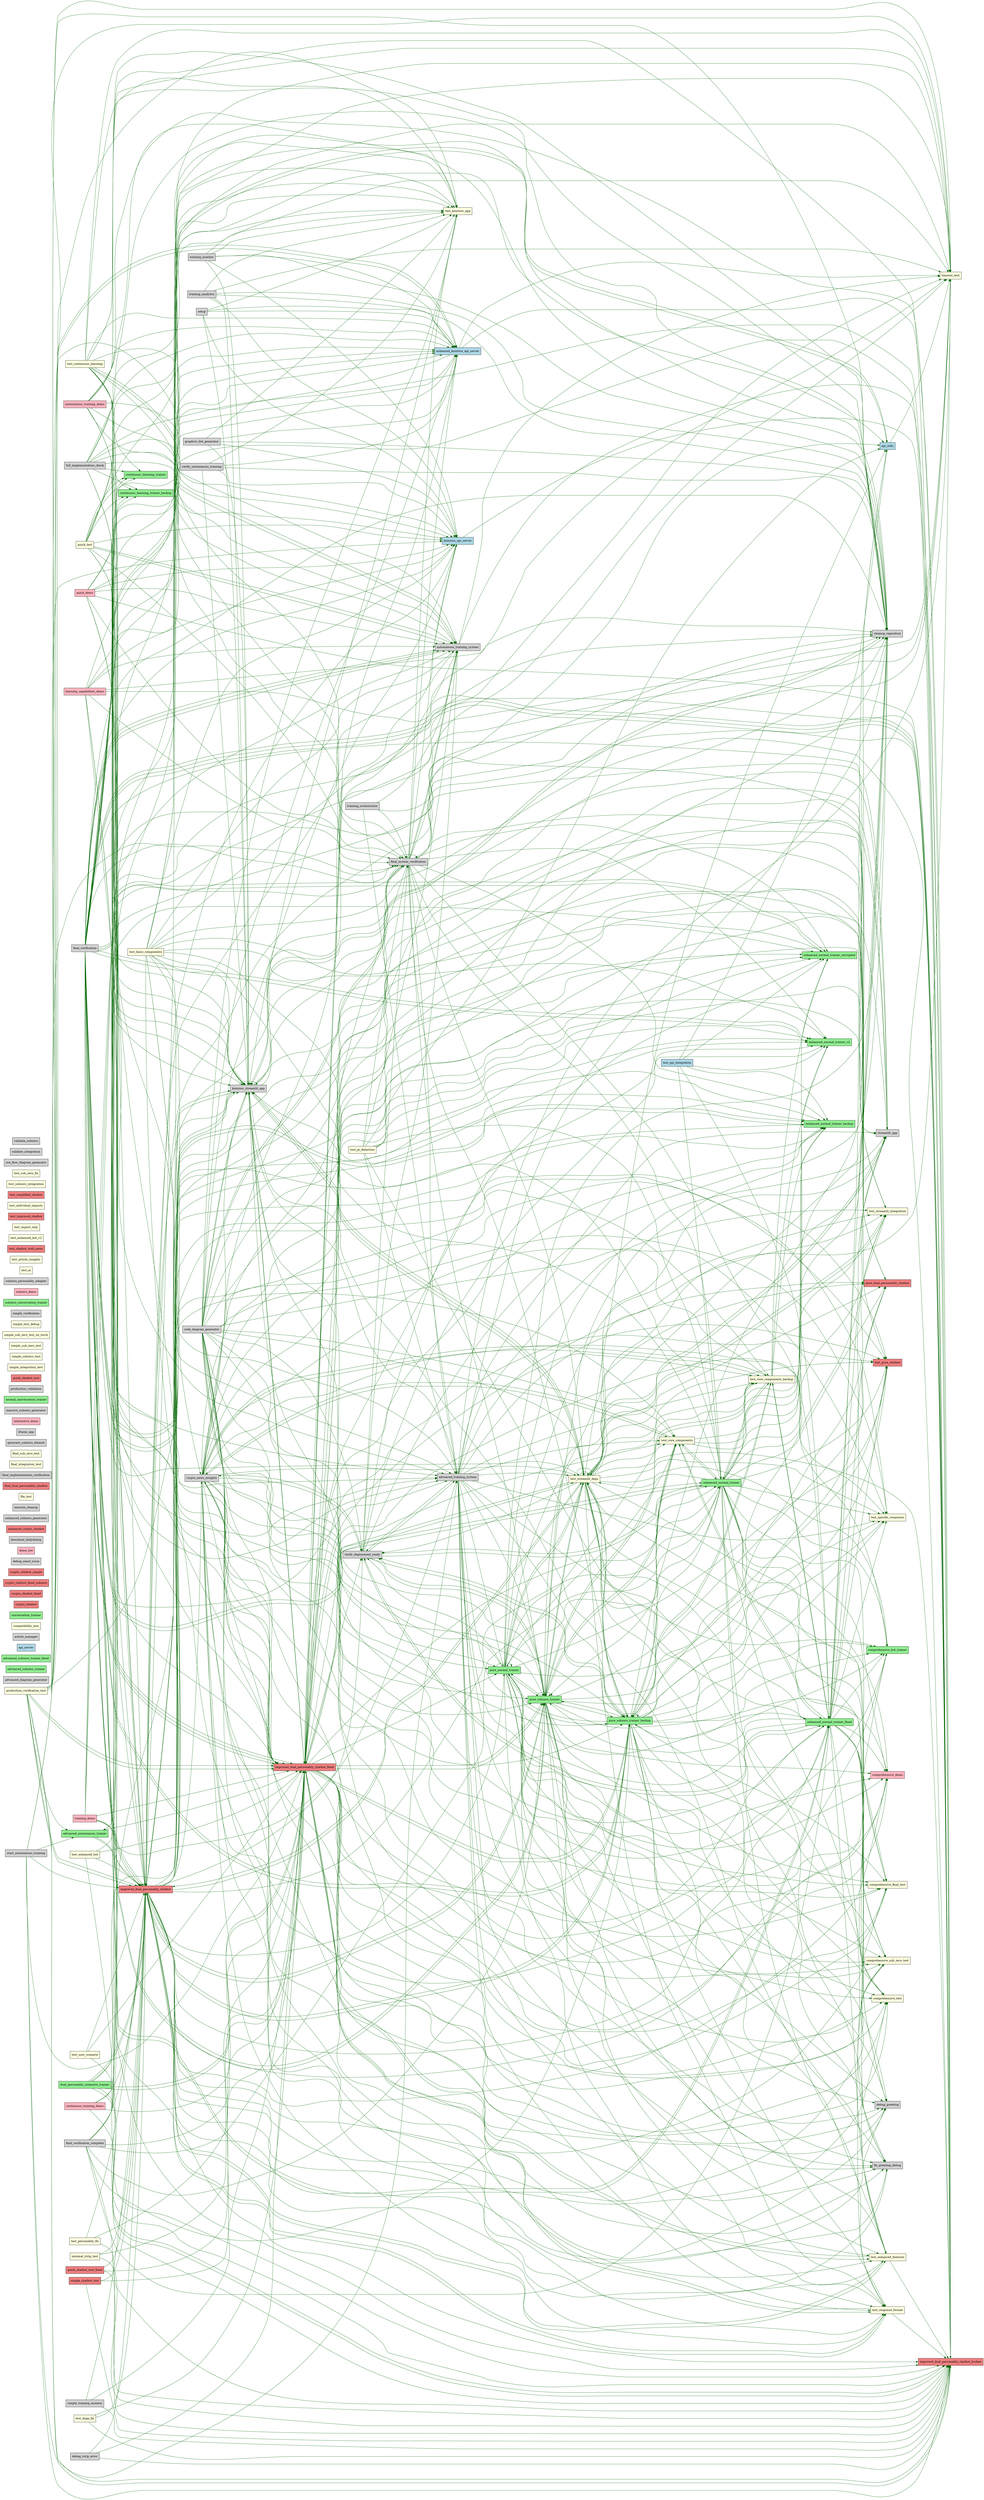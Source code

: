 digraph ModuleDependencies {
    rankdir=LR;
    node [shape=box, style=filled];
    edge [color=darkgreen];

    "advanced_autonomous_trainer" [fillcolor=lightgreen];
    "advanced_diagram_generator" [fillcolor=lightgray];
    "advanced_subzero_trainer" [fillcolor=lightgreen];
    "advanced_subzero_trainer_fixed" [fillcolor=lightgreen];
    "advanced_training_system" [fillcolor=lightgray];
    "api_server" [fillcolor=lightblue];
    "api_utils" [fillcolor=lightblue];
    "article_manager" [fillcolor=lightgray];
    "autonomous_training_demo" [fillcolor=lightpink];
    "autonomous_training_system" [fillcolor=lightgray];
    "cleanup_repository" [fillcolor=lightgray];
    "code_diagram_generator" [fillcolor=lightgray];
    "compatibility_test" [fillcolor=lightyellow];
    "comprehensive_bot_trainer" [fillcolor=lightgreen];
    "comprehensive_demo" [fillcolor=lightpink];
    "comprehensive_final_test" [fillcolor=lightyellow];
    "comprehensive_sub_zero_test" [fillcolor=lightyellow];
    "comprehensive_test" [fillcolor=lightyellow];
    "continuous_learning_trainer" [fillcolor=lightgreen];
    "continuous_learning_trainer_backup" [fillcolor=lightgreen];
    "continuous_training_demo" [fillcolor=lightpink];
    "conversation_trainer" [fillcolor=lightgreen];
    "crypto_chatbot" [fillcolor=lightcoral];
    "crypto_chatbot_fixed" [fillcolor=lightcoral];
    "crypto_chatbot_fixed_subzero" [fillcolor=lightcoral];
    "crypto_chatbot_simple" [fillcolor=lightcoral];
    "crypto_news_insights" [fillcolor=lightgray];
    "debug_exact_issue" [fillcolor=lightgray];
    "debug_greeting" [fillcolor=lightgray];
    "debug_strip_error" [fillcolor=lightgray];
    "demo_bot" [fillcolor=lightpink];
    "download_dailydialog" [fillcolor=lightgray];
    "dual_personality_intensive_trainer" [fillcolor=lightgreen];
    "enhanced_crypto_chatbot" [fillcolor=lightcoral];
    "enhanced_kointoss_api_server" [fillcolor=lightblue];
    "enhanced_normal_trainer" [fillcolor=lightgreen];
    "enhanced_normal_trainer_backup" [fillcolor=lightgreen];
    "enhanced_normal_trainer_corrupted" [fillcolor=lightgreen];
    "enhanced_normal_trainer_fixed" [fillcolor=lightgreen];
    "enhanced_normal_trainer_v2" [fillcolor=lightgreen];
    "enhanced_subzero_generator" [fillcolor=lightgray];
    "execute_cleanup" [fillcolor=lightgray];
    "file_test" [fillcolor=lightyellow];
    "final_dual_personality_chatbot" [fillcolor=lightcoral];
    "final_implementation_verification" [fillcolor=lightgray];
    "final_integration_test" [fillcolor=lightyellow];
    "final_sub_zero_test" [fillcolor=lightyellow];
    "final_system_verification" [fillcolor=lightgray];
    "final_verification" [fillcolor=lightgray];
    "final_verification_complete" [fillcolor=lightgray];
    "fix_greeting_debug" [fillcolor=lightgray];
    "full_implementation_check" [fillcolor=lightgray];
    "generate_subzero_dataset" [fillcolor=lightgray];
    "graphviz_dot_generator" [fillcolor=lightgray];
    "iframe_app" [fillcolor=lightgray];
    "improved_dual_personality_chatbot" [fillcolor=lightcoral];
    "improved_dual_personality_chatbot_broken" [fillcolor=lightcoral];
    "improved_dual_personality_chatbot_fixed" [fillcolor=lightcoral];
    "interactive_demo" [fillcolor=lightpink];
    "kointoss_api_server" [fillcolor=lightblue];
    "kointoss_streamlit_app" [fillcolor=lightgray];
    "learning_capabilities_demo" [fillcolor=lightpink];
    "massive_subzero_generator" [fillcolor=lightgray];
    "minimal_strip_test" [fillcolor=lightyellow];
    "normal_conversation_trainer" [fillcolor=lightgreen];
    "production_validation" [fillcolor=lightgray];
    "production_verification_test" [fillcolor=lightyellow];
    "pure_dual_personality_chatbot" [fillcolor=lightcoral];
    "pure_normal_trainer" [fillcolor=lightgreen];
    "pure_subzero_trainer" [fillcolor=lightgreen];
    "pure_subzero_trainer_backup" [fillcolor=lightgreen];
    "quick_chatbot_test" [fillcolor=lightcoral];
    "quick_chatbot_test_fixed" [fillcolor=lightcoral];
    "quick_demo" [fillcolor=lightpink];
    "quick_test" [fillcolor=lightyellow];
    "setup" [fillcolor=lightgray];
    "simple_chatbot_test" [fillcolor=lightcoral];
    "simple_integration_test" [fillcolor=lightyellow];
    "simple_subzero_test" [fillcolor=lightyellow];
    "simple_sub_zero_test" [fillcolor=lightyellow];
    "simple_sub_zero_test_no_torch" [fillcolor=lightyellow];
    "simple_test_debug" [fillcolor=lightyellow];
    "simple_training_monitor" [fillcolor=lightgray];
    "simple_verification" [fillcolor=lightgray];
    "start_autonomous_training" [fillcolor=lightgray];
    "streamlit_app" [fillcolor=lightgray];
    "subzero_conversation_trainer" [fillcolor=lightgreen];
    "subzero_demo" [fillcolor=lightpink];
    "subzero_personality_adapter" [fillcolor=lightgray];
    "test_ai" [fillcolor=lightyellow];
    "test_api_integration" [fillcolor=lightblue];
    "test_article_insights" [fillcolor=lightyellow];
    "test_basic_components" [fillcolor=lightyellow];
    "test_chatbot_with_news" [fillcolor=lightcoral];
    "test_continuous_learning" [fillcolor=lightyellow];
    "test_core_components" [fillcolor=lightyellow];
    "test_core_components_backup" [fillcolor=lightyellow];
    "test_doge_fix" [fillcolor=lightyellow];
    "test_enhanced_bot" [fillcolor=lightyellow];
    "test_enhanced_bot_v2" [fillcolor=lightyellow];
    "test_enhanced_features" [fillcolor=lightyellow];
    "test_import_only" [fillcolor=lightyellow];
    "test_improved_chatbot" [fillcolor=lightcoral];
    "test_individual_imports" [fillcolor=lightyellow];
    "test_kointoss_app" [fillcolor=lightyellow];
    "test_personality_fix" [fillcolor=lightyellow];
    "test_pi_detection" [fillcolor=lightyellow];
    "test_pure_chatbot" [fillcolor=lightcoral];
    "test_response_format" [fillcolor=lightyellow];
    "test_simplified_chatbot" [fillcolor=lightcoral];
    "test_specific_responses" [fillcolor=lightyellow];
    "test_streamlit_deps" [fillcolor=lightyellow];
    "test_streamlit_integration" [fillcolor=lightyellow];
    "test_subzero_integration" [fillcolor=lightyellow];
    "test_sub_zero_fix" [fillcolor=lightyellow];
    "test_user_scenario" [fillcolor=lightyellow];
    "timeout_test" [fillcolor=lightyellow];
    "training_analytics" [fillcolor=lightgray];
    "training_demo" [fillcolor=lightpink];
    "training_monitor" [fillcolor=lightgray];
    "training_orchestrator" [fillcolor=lightgray];
    "use_flow_diagram_generator" [fillcolor=lightgray];
    "validate_integration" [fillcolor=lightgray];
    "validate_subzero" [fillcolor=lightgray];
    "verify_autonomous_training" [fillcolor=lightgray];
    "verify_deployment_ready" [fillcolor=lightgray];
    "advanced_autonomous_trainer" -> "timeout_test";
    "advanced_autonomous_trainer" -> "improved_dual_personality_chatbot";
    "advanced_autonomous_trainer" -> "improved_dual_personality_chatbot_broken";
    "advanced_autonomous_trainer" -> "improved_dual_personality_chatbot_fixed";
    "advanced_training_system" -> "timeout_test";
    "advanced_training_system" -> "cleanup_repository";
    "advanced_training_system" -> "comprehensive_bot_trainer";
    "advanced_training_system" -> "comprehensive_demo";
    "advanced_training_system" -> "comprehensive_final_test";
    "advanced_training_system" -> "comprehensive_sub_zero_test";
    "advanced_training_system" -> "comprehensive_test";
    "advanced_training_system" -> "debug_greeting";
    "advanced_training_system" -> "fix_greeting_debug";
    "advanced_training_system" -> "kointoss_streamlit_app";
    "advanced_training_system" -> "pure_dual_personality_chatbot";
    "advanced_training_system" -> "pure_normal_trainer";
    "advanced_training_system" -> "pure_subzero_trainer";
    "advanced_training_system" -> "pure_subzero_trainer_backup";
    "advanced_training_system" -> "streamlit_app";
    "advanced_training_system" -> "test_core_components";
    "advanced_training_system" -> "test_core_components_backup";
    "advanced_training_system" -> "test_enhanced_features";
    "advanced_training_system" -> "test_pure_chatbot";
    "advanced_training_system" -> "test_response_format";
    "advanced_training_system" -> "test_specific_responses";
    "advanced_training_system" -> "test_streamlit_deps";
    "advanced_training_system" -> "test_streamlit_integration";
    "advanced_training_system" -> "verify_deployment_ready";
    "api_utils" -> "timeout_test";
    "autonomous_training_demo" -> "advanced_training_system";
    "autonomous_training_demo" -> "autonomous_training_system";
    "autonomous_training_demo" -> "final_system_verification";
    "autonomous_training_demo" -> "cleanup_repository";
    "autonomous_training_demo" -> "enhanced_kointoss_api_server";
    "autonomous_training_demo" -> "kointoss_api_server";
    "autonomous_training_demo" -> "kointoss_streamlit_app";
    "autonomous_training_demo" -> "test_kointoss_app";
    "autonomous_training_demo" -> "timeout_test";
    "autonomous_training_demo" -> "improved_dual_personality_chatbot";
    "autonomous_training_demo" -> "improved_dual_personality_chatbot_broken";
    "autonomous_training_demo" -> "improved_dual_personality_chatbot_fixed";
    "autonomous_training_system" -> "timeout_test";
    "autonomous_training_system" -> "improved_dual_personality_chatbot";
    "autonomous_training_system" -> "improved_dual_personality_chatbot_broken";
    "autonomous_training_system" -> "improved_dual_personality_chatbot_fixed";
    "code_diagram_generator" -> "cleanup_repository";
    "code_diagram_generator" -> "enhanced_kointoss_api_server";
    "code_diagram_generator" -> "kointoss_api_server";
    "code_diagram_generator" -> "kointoss_streamlit_app";
    "code_diagram_generator" -> "test_kointoss_app";
    "code_diagram_generator" -> "cleanup_repository";
    "code_diagram_generator" -> "comprehensive_bot_trainer";
    "code_diagram_generator" -> "comprehensive_demo";
    "code_diagram_generator" -> "comprehensive_final_test";
    "code_diagram_generator" -> "comprehensive_sub_zero_test";
    "code_diagram_generator" -> "comprehensive_test";
    "code_diagram_generator" -> "debug_greeting";
    "code_diagram_generator" -> "fix_greeting_debug";
    "code_diagram_generator" -> "kointoss_streamlit_app";
    "code_diagram_generator" -> "pure_dual_personality_chatbot";
    "code_diagram_generator" -> "pure_normal_trainer";
    "code_diagram_generator" -> "pure_subzero_trainer";
    "code_diagram_generator" -> "pure_subzero_trainer_backup";
    "code_diagram_generator" -> "streamlit_app";
    "code_diagram_generator" -> "test_core_components";
    "code_diagram_generator" -> "test_core_components_backup";
    "code_diagram_generator" -> "test_enhanced_features";
    "code_diagram_generator" -> "test_pure_chatbot";
    "code_diagram_generator" -> "test_response_format";
    "code_diagram_generator" -> "test_specific_responses";
    "code_diagram_generator" -> "test_streamlit_deps";
    "code_diagram_generator" -> "test_streamlit_integration";
    "code_diagram_generator" -> "verify_deployment_ready";
    "continuous_training_demo" -> "timeout_test";
    "continuous_training_demo" -> "improved_dual_personality_chatbot";
    "continuous_training_demo" -> "improved_dual_personality_chatbot_broken";
    "continuous_training_demo" -> "improved_dual_personality_chatbot_fixed";
    "crypto_news_insights" -> "timeout_test";
    "crypto_news_insights" -> "cleanup_repository";
    "crypto_news_insights" -> "comprehensive_bot_trainer";
    "crypto_news_insights" -> "comprehensive_demo";
    "crypto_news_insights" -> "comprehensive_final_test";
    "crypto_news_insights" -> "comprehensive_sub_zero_test";
    "crypto_news_insights" -> "comprehensive_test";
    "crypto_news_insights" -> "debug_greeting";
    "crypto_news_insights" -> "fix_greeting_debug";
    "crypto_news_insights" -> "kointoss_streamlit_app";
    "crypto_news_insights" -> "pure_dual_personality_chatbot";
    "crypto_news_insights" -> "pure_normal_trainer";
    "crypto_news_insights" -> "pure_subzero_trainer";
    "crypto_news_insights" -> "pure_subzero_trainer_backup";
    "crypto_news_insights" -> "streamlit_app";
    "crypto_news_insights" -> "test_core_components";
    "crypto_news_insights" -> "test_core_components_backup";
    "crypto_news_insights" -> "test_enhanced_features";
    "crypto_news_insights" -> "test_pure_chatbot";
    "crypto_news_insights" -> "test_response_format";
    "crypto_news_insights" -> "test_specific_responses";
    "crypto_news_insights" -> "test_streamlit_deps";
    "crypto_news_insights" -> "test_streamlit_integration";
    "crypto_news_insights" -> "verify_deployment_ready";
    "debug_strip_error" -> "improved_dual_personality_chatbot";
    "debug_strip_error" -> "improved_dual_personality_chatbot_broken";
    "debug_strip_error" -> "improved_dual_personality_chatbot_fixed";
    "dual_personality_intensive_trainer" -> "timeout_test";
    "dual_personality_intensive_trainer" -> "improved_dual_personality_chatbot";
    "dual_personality_intensive_trainer" -> "improved_dual_personality_chatbot_broken";
    "dual_personality_intensive_trainer" -> "improved_dual_personality_chatbot_fixed";
    "dual_personality_intensive_trainer" -> "improved_dual_personality_chatbot";
    "dual_personality_intensive_trainer" -> "improved_dual_personality_chatbot_broken";
    "dual_personality_intensive_trainer" -> "improved_dual_personality_chatbot_fixed";
    "enhanced_kointoss_api_server" -> "timeout_test";
    "enhanced_kointoss_api_server" -> "improved_dual_personality_chatbot";
    "enhanced_kointoss_api_server" -> "improved_dual_personality_chatbot_broken";
    "enhanced_kointoss_api_server" -> "improved_dual_personality_chatbot_fixed";
    "enhanced_kointoss_api_server" -> "advanced_autonomous_trainer";
    "enhanced_normal_trainer" -> "cleanup_repository";
    "enhanced_normal_trainer" -> "comprehensive_bot_trainer";
    "enhanced_normal_trainer" -> "comprehensive_demo";
    "enhanced_normal_trainer" -> "comprehensive_final_test";
    "enhanced_normal_trainer" -> "comprehensive_sub_zero_test";
    "enhanced_normal_trainer" -> "comprehensive_test";
    "enhanced_normal_trainer" -> "debug_greeting";
    "enhanced_normal_trainer" -> "fix_greeting_debug";
    "enhanced_normal_trainer" -> "kointoss_streamlit_app";
    "enhanced_normal_trainer" -> "pure_dual_personality_chatbot";
    "enhanced_normal_trainer" -> "pure_normal_trainer";
    "enhanced_normal_trainer" -> "pure_subzero_trainer";
    "enhanced_normal_trainer" -> "pure_subzero_trainer_backup";
    "enhanced_normal_trainer" -> "streamlit_app";
    "enhanced_normal_trainer" -> "test_core_components";
    "enhanced_normal_trainer" -> "test_core_components_backup";
    "enhanced_normal_trainer" -> "test_enhanced_features";
    "enhanced_normal_trainer" -> "test_pure_chatbot";
    "enhanced_normal_trainer" -> "test_response_format";
    "enhanced_normal_trainer" -> "test_specific_responses";
    "enhanced_normal_trainer" -> "test_streamlit_deps";
    "enhanced_normal_trainer" -> "test_streamlit_integration";
    "enhanced_normal_trainer" -> "verify_deployment_ready";
    "enhanced_normal_trainer" -> "api_utils";
    "enhanced_normal_trainer_fixed" -> "cleanup_repository";
    "enhanced_normal_trainer_fixed" -> "comprehensive_bot_trainer";
    "enhanced_normal_trainer_fixed" -> "comprehensive_demo";
    "enhanced_normal_trainer_fixed" -> "comprehensive_final_test";
    "enhanced_normal_trainer_fixed" -> "comprehensive_sub_zero_test";
    "enhanced_normal_trainer_fixed" -> "comprehensive_test";
    "enhanced_normal_trainer_fixed" -> "debug_greeting";
    "enhanced_normal_trainer_fixed" -> "fix_greeting_debug";
    "enhanced_normal_trainer_fixed" -> "kointoss_streamlit_app";
    "enhanced_normal_trainer_fixed" -> "pure_dual_personality_chatbot";
    "enhanced_normal_trainer_fixed" -> "pure_normal_trainer";
    "enhanced_normal_trainer_fixed" -> "pure_subzero_trainer";
    "enhanced_normal_trainer_fixed" -> "pure_subzero_trainer_backup";
    "enhanced_normal_trainer_fixed" -> "streamlit_app";
    "enhanced_normal_trainer_fixed" -> "test_core_components";
    "enhanced_normal_trainer_fixed" -> "test_core_components_backup";
    "enhanced_normal_trainer_fixed" -> "test_enhanced_features";
    "enhanced_normal_trainer_fixed" -> "test_pure_chatbot";
    "enhanced_normal_trainer_fixed" -> "test_response_format";
    "enhanced_normal_trainer_fixed" -> "test_specific_responses";
    "enhanced_normal_trainer_fixed" -> "test_streamlit_deps";
    "enhanced_normal_trainer_fixed" -> "test_streamlit_integration";
    "enhanced_normal_trainer_fixed" -> "verify_deployment_ready";
    "enhanced_normal_trainer_fixed" -> "api_utils";
    "final_system_verification" -> "advanced_training_system";
    "final_system_verification" -> "autonomous_training_system";
    "final_system_verification" -> "final_system_verification";
    "final_system_verification" -> "cleanup_repository";
    "final_system_verification" -> "enhanced_kointoss_api_server";
    "final_system_verification" -> "kointoss_api_server";
    "final_system_verification" -> "kointoss_streamlit_app";
    "final_system_verification" -> "test_kointoss_app";
    "final_system_verification" -> "improved_dual_personality_chatbot";
    "final_system_verification" -> "improved_dual_personality_chatbot_broken";
    "final_system_verification" -> "improved_dual_personality_chatbot_fixed";
    "final_system_verification" -> "enhanced_normal_trainer";
    "final_system_verification" -> "enhanced_normal_trainer_backup";
    "final_system_verification" -> "enhanced_normal_trainer_corrupted";
    "final_system_verification" -> "enhanced_normal_trainer_fixed";
    "final_system_verification" -> "enhanced_normal_trainer_v2";
    "final_system_verification" -> "pure_subzero_trainer";
    "final_system_verification" -> "pure_subzero_trainer_backup";
    "final_system_verification" -> "autonomous_training_system";
    "final_system_verification" -> "api_utils";
    "final_system_verification" -> "kointoss_streamlit_app";
    "final_system_verification" -> "streamlit_app";
    "final_system_verification" -> "test_streamlit_deps";
    "final_system_verification" -> "test_streamlit_integration";
    "final_verification" -> "advanced_training_system";
    "final_verification" -> "autonomous_training_system";
    "final_verification" -> "final_system_verification";
    "final_verification" -> "cleanup_repository";
    "final_verification" -> "enhanced_kointoss_api_server";
    "final_verification" -> "kointoss_api_server";
    "final_verification" -> "kointoss_streamlit_app";
    "final_verification" -> "test_kointoss_app";
    "final_verification" -> "timeout_test";
    "final_verification" -> "improved_dual_personality_chatbot";
    "final_verification" -> "improved_dual_personality_chatbot_broken";
    "final_verification" -> "improved_dual_personality_chatbot_fixed";
    "final_verification" -> "enhanced_normal_trainer";
    "final_verification" -> "enhanced_normal_trainer_backup";
    "final_verification" -> "enhanced_normal_trainer_corrupted";
    "final_verification" -> "enhanced_normal_trainer_fixed";
    "final_verification" -> "enhanced_normal_trainer_v2";
    "final_verification" -> "pure_subzero_trainer";
    "final_verification" -> "pure_subzero_trainer_backup";
    "final_verification" -> "continuous_learning_trainer";
    "final_verification" -> "continuous_learning_trainer_backup";
    "final_verification" -> "autonomous_training_system";
    "final_verification" -> "api_utils";
    "final_verification" -> "improved_dual_personality_chatbot";
    "final_verification" -> "improved_dual_personality_chatbot_broken";
    "final_verification" -> "improved_dual_personality_chatbot_fixed";
    "final_verification" -> "enhanced_normal_trainer";
    "final_verification" -> "enhanced_normal_trainer_backup";
    "final_verification" -> "enhanced_normal_trainer_corrupted";
    "final_verification" -> "enhanced_normal_trainer_fixed";
    "final_verification" -> "enhanced_normal_trainer_v2";
    "final_verification" -> "pure_subzero_trainer";
    "final_verification" -> "pure_subzero_trainer_backup";
    "final_verification" -> "continuous_learning_trainer";
    "final_verification" -> "continuous_learning_trainer_backup";
    "final_verification" -> "autonomous_training_system";
    "final_verification" -> "improved_dual_personality_chatbot";
    "final_verification" -> "improved_dual_personality_chatbot_broken";
    "final_verification" -> "improved_dual_personality_chatbot_fixed";
    "final_verification" -> "api_utils";
    "final_verification" -> "kointoss_streamlit_app";
    "final_verification" -> "streamlit_app";
    "final_verification" -> "test_streamlit_deps";
    "final_verification" -> "test_streamlit_integration";
    "final_verification_complete" -> "enhanced_normal_trainer";
    "final_verification_complete" -> "enhanced_normal_trainer_backup";
    "final_verification_complete" -> "enhanced_normal_trainer_corrupted";
    "final_verification_complete" -> "enhanced_normal_trainer_fixed";
    "final_verification_complete" -> "enhanced_normal_trainer_v2";
    "final_verification_complete" -> "pure_subzero_trainer";
    "final_verification_complete" -> "pure_subzero_trainer_backup";
    "final_verification_complete" -> "improved_dual_personality_chatbot";
    "final_verification_complete" -> "improved_dual_personality_chatbot_broken";
    "final_verification_complete" -> "improved_dual_personality_chatbot_fixed";
    "final_verification_complete" -> "api_utils";
    "full_implementation_check" -> "advanced_training_system";
    "full_implementation_check" -> "autonomous_training_system";
    "full_implementation_check" -> "final_system_verification";
    "full_implementation_check" -> "cleanup_repository";
    "full_implementation_check" -> "enhanced_kointoss_api_server";
    "full_implementation_check" -> "kointoss_api_server";
    "full_implementation_check" -> "kointoss_streamlit_app";
    "full_implementation_check" -> "test_kointoss_app";
    "full_implementation_check" -> "improved_dual_personality_chatbot";
    "full_implementation_check" -> "improved_dual_personality_chatbot_broken";
    "full_implementation_check" -> "improved_dual_personality_chatbot_fixed";
    "full_implementation_check" -> "continuous_learning_trainer";
    "full_implementation_check" -> "continuous_learning_trainer_backup";
    "graphviz_dot_generator" -> "cleanup_repository";
    "graphviz_dot_generator" -> "enhanced_kointoss_api_server";
    "graphviz_dot_generator" -> "kointoss_api_server";
    "graphviz_dot_generator" -> "kointoss_streamlit_app";
    "graphviz_dot_generator" -> "test_kointoss_app";
    "improved_dual_personality_chatbot" -> "cleanup_repository";
    "improved_dual_personality_chatbot" -> "comprehensive_bot_trainer";
    "improved_dual_personality_chatbot" -> "comprehensive_demo";
    "improved_dual_personality_chatbot" -> "comprehensive_final_test";
    "improved_dual_personality_chatbot" -> "comprehensive_sub_zero_test";
    "improved_dual_personality_chatbot" -> "comprehensive_test";
    "improved_dual_personality_chatbot" -> "debug_greeting";
    "improved_dual_personality_chatbot" -> "fix_greeting_debug";
    "improved_dual_personality_chatbot" -> "kointoss_streamlit_app";
    "improved_dual_personality_chatbot" -> "pure_dual_personality_chatbot";
    "improved_dual_personality_chatbot" -> "pure_normal_trainer";
    "improved_dual_personality_chatbot" -> "pure_subzero_trainer";
    "improved_dual_personality_chatbot" -> "pure_subzero_trainer_backup";
    "improved_dual_personality_chatbot" -> "streamlit_app";
    "improved_dual_personality_chatbot" -> "test_core_components";
    "improved_dual_personality_chatbot" -> "test_core_components_backup";
    "improved_dual_personality_chatbot" -> "test_enhanced_features";
    "improved_dual_personality_chatbot" -> "test_pure_chatbot";
    "improved_dual_personality_chatbot" -> "test_response_format";
    "improved_dual_personality_chatbot" -> "test_specific_responses";
    "improved_dual_personality_chatbot" -> "test_streamlit_deps";
    "improved_dual_personality_chatbot" -> "test_streamlit_integration";
    "improved_dual_personality_chatbot" -> "verify_deployment_ready";
    "improved_dual_personality_chatbot" -> "enhanced_normal_trainer";
    "improved_dual_personality_chatbot" -> "enhanced_normal_trainer_backup";
    "improved_dual_personality_chatbot" -> "enhanced_normal_trainer_corrupted";
    "improved_dual_personality_chatbot" -> "enhanced_normal_trainer_fixed";
    "improved_dual_personality_chatbot" -> "enhanced_normal_trainer_v2";
    "improved_dual_personality_chatbot" -> "pure_subzero_trainer";
    "improved_dual_personality_chatbot" -> "pure_subzero_trainer_backup";
    "improved_dual_personality_chatbot" -> "crypto_news_insights";
    "improved_dual_personality_chatbot_fixed" -> "cleanup_repository";
    "improved_dual_personality_chatbot_fixed" -> "comprehensive_bot_trainer";
    "improved_dual_personality_chatbot_fixed" -> "comprehensive_demo";
    "improved_dual_personality_chatbot_fixed" -> "comprehensive_final_test";
    "improved_dual_personality_chatbot_fixed" -> "comprehensive_sub_zero_test";
    "improved_dual_personality_chatbot_fixed" -> "comprehensive_test";
    "improved_dual_personality_chatbot_fixed" -> "debug_greeting";
    "improved_dual_personality_chatbot_fixed" -> "fix_greeting_debug";
    "improved_dual_personality_chatbot_fixed" -> "kointoss_streamlit_app";
    "improved_dual_personality_chatbot_fixed" -> "pure_dual_personality_chatbot";
    "improved_dual_personality_chatbot_fixed" -> "pure_normal_trainer";
    "improved_dual_personality_chatbot_fixed" -> "pure_subzero_trainer";
    "improved_dual_personality_chatbot_fixed" -> "pure_subzero_trainer_backup";
    "improved_dual_personality_chatbot_fixed" -> "streamlit_app";
    "improved_dual_personality_chatbot_fixed" -> "test_core_components";
    "improved_dual_personality_chatbot_fixed" -> "test_core_components_backup";
    "improved_dual_personality_chatbot_fixed" -> "test_enhanced_features";
    "improved_dual_personality_chatbot_fixed" -> "test_pure_chatbot";
    "improved_dual_personality_chatbot_fixed" -> "test_response_format";
    "improved_dual_personality_chatbot_fixed" -> "test_specific_responses";
    "improved_dual_personality_chatbot_fixed" -> "test_streamlit_deps";
    "improved_dual_personality_chatbot_fixed" -> "test_streamlit_integration";
    "improved_dual_personality_chatbot_fixed" -> "verify_deployment_ready";
    "improved_dual_personality_chatbot_fixed" -> "enhanced_normal_trainer";
    "improved_dual_personality_chatbot_fixed" -> "enhanced_normal_trainer_backup";
    "improved_dual_personality_chatbot_fixed" -> "enhanced_normal_trainer_corrupted";
    "improved_dual_personality_chatbot_fixed" -> "enhanced_normal_trainer_fixed";
    "improved_dual_personality_chatbot_fixed" -> "enhanced_normal_trainer_v2";
    "improved_dual_personality_chatbot_fixed" -> "pure_subzero_trainer";
    "improved_dual_personality_chatbot_fixed" -> "pure_subzero_trainer_backup";
    "improved_dual_personality_chatbot_fixed" -> "crypto_news_insights";
    "kointoss_api_server" -> "improved_dual_personality_chatbot";
    "kointoss_api_server" -> "improved_dual_personality_chatbot_broken";
    "kointoss_api_server" -> "improved_dual_personality_chatbot_fixed";
    "kointoss_streamlit_app" -> "kointoss_streamlit_app";
    "kointoss_streamlit_app" -> "streamlit_app";
    "kointoss_streamlit_app" -> "test_streamlit_deps";
    "kointoss_streamlit_app" -> "test_streamlit_integration";
    "kointoss_streamlit_app" -> "timeout_test";
    "kointoss_streamlit_app" -> "improved_dual_personality_chatbot";
    "kointoss_streamlit_app" -> "improved_dual_personality_chatbot_broken";
    "kointoss_streamlit_app" -> "improved_dual_personality_chatbot_fixed";
    "learning_capabilities_demo" -> "advanced_training_system";
    "learning_capabilities_demo" -> "autonomous_training_system";
    "learning_capabilities_demo" -> "final_system_verification";
    "learning_capabilities_demo" -> "cleanup_repository";
    "learning_capabilities_demo" -> "enhanced_kointoss_api_server";
    "learning_capabilities_demo" -> "kointoss_api_server";
    "learning_capabilities_demo" -> "kointoss_streamlit_app";
    "learning_capabilities_demo" -> "test_kointoss_app";
    "learning_capabilities_demo" -> "improved_dual_personality_chatbot";
    "learning_capabilities_demo" -> "improved_dual_personality_chatbot_broken";
    "learning_capabilities_demo" -> "improved_dual_personality_chatbot_fixed";
    "minimal_strip_test" -> "improved_dual_personality_chatbot";
    "minimal_strip_test" -> "improved_dual_personality_chatbot_broken";
    "minimal_strip_test" -> "improved_dual_personality_chatbot_fixed";
    "production_verification_test" -> "timeout_test";
    "production_verification_test" -> "improved_dual_personality_chatbot";
    "production_verification_test" -> "improved_dual_personality_chatbot_broken";
    "production_verification_test" -> "improved_dual_personality_chatbot_fixed";
    "production_verification_test" -> "advanced_autonomous_trainer";
    "production_verification_test" -> "improved_dual_personality_chatbot";
    "production_verification_test" -> "improved_dual_personality_chatbot_broken";
    "production_verification_test" -> "improved_dual_personality_chatbot_fixed";
    "production_verification_test" -> "enhanced_kointoss_api_server";
    "production_verification_test" -> "cleanup_repository";
    "production_verification_test" -> "enhanced_kointoss_api_server";
    "production_verification_test" -> "kointoss_api_server";
    "production_verification_test" -> "kointoss_streamlit_app";
    "production_verification_test" -> "test_kointoss_app";
    "pure_normal_trainer" -> "cleanup_repository";
    "pure_normal_trainer" -> "comprehensive_bot_trainer";
    "pure_normal_trainer" -> "comprehensive_demo";
    "pure_normal_trainer" -> "comprehensive_final_test";
    "pure_normal_trainer" -> "comprehensive_sub_zero_test";
    "pure_normal_trainer" -> "comprehensive_test";
    "pure_normal_trainer" -> "debug_greeting";
    "pure_normal_trainer" -> "fix_greeting_debug";
    "pure_normal_trainer" -> "kointoss_streamlit_app";
    "pure_normal_trainer" -> "pure_dual_personality_chatbot";
    "pure_normal_trainer" -> "pure_normal_trainer";
    "pure_normal_trainer" -> "pure_subzero_trainer";
    "pure_normal_trainer" -> "pure_subzero_trainer_backup";
    "pure_normal_trainer" -> "streamlit_app";
    "pure_normal_trainer" -> "test_core_components";
    "pure_normal_trainer" -> "test_core_components_backup";
    "pure_normal_trainer" -> "test_enhanced_features";
    "pure_normal_trainer" -> "test_pure_chatbot";
    "pure_normal_trainer" -> "test_response_format";
    "pure_normal_trainer" -> "test_specific_responses";
    "pure_normal_trainer" -> "test_streamlit_deps";
    "pure_normal_trainer" -> "test_streamlit_integration";
    "pure_normal_trainer" -> "verify_deployment_ready";
    "pure_subzero_trainer" -> "cleanup_repository";
    "pure_subzero_trainer" -> "comprehensive_bot_trainer";
    "pure_subzero_trainer" -> "comprehensive_demo";
    "pure_subzero_trainer" -> "comprehensive_final_test";
    "pure_subzero_trainer" -> "comprehensive_sub_zero_test";
    "pure_subzero_trainer" -> "comprehensive_test";
    "pure_subzero_trainer" -> "debug_greeting";
    "pure_subzero_trainer" -> "fix_greeting_debug";
    "pure_subzero_trainer" -> "kointoss_streamlit_app";
    "pure_subzero_trainer" -> "pure_dual_personality_chatbot";
    "pure_subzero_trainer" -> "pure_normal_trainer";
    "pure_subzero_trainer" -> "pure_subzero_trainer";
    "pure_subzero_trainer" -> "pure_subzero_trainer_backup";
    "pure_subzero_trainer" -> "streamlit_app";
    "pure_subzero_trainer" -> "test_core_components";
    "pure_subzero_trainer" -> "test_core_components_backup";
    "pure_subzero_trainer" -> "test_enhanced_features";
    "pure_subzero_trainer" -> "test_pure_chatbot";
    "pure_subzero_trainer" -> "test_response_format";
    "pure_subzero_trainer" -> "test_specific_responses";
    "pure_subzero_trainer" -> "test_streamlit_deps";
    "pure_subzero_trainer" -> "test_streamlit_integration";
    "pure_subzero_trainer" -> "verify_deployment_ready";
    "pure_subzero_trainer_backup" -> "cleanup_repository";
    "pure_subzero_trainer_backup" -> "comprehensive_bot_trainer";
    "pure_subzero_trainer_backup" -> "comprehensive_demo";
    "pure_subzero_trainer_backup" -> "comprehensive_final_test";
    "pure_subzero_trainer_backup" -> "comprehensive_sub_zero_test";
    "pure_subzero_trainer_backup" -> "comprehensive_test";
    "pure_subzero_trainer_backup" -> "debug_greeting";
    "pure_subzero_trainer_backup" -> "fix_greeting_debug";
    "pure_subzero_trainer_backup" -> "kointoss_streamlit_app";
    "pure_subzero_trainer_backup" -> "pure_dual_personality_chatbot";
    "pure_subzero_trainer_backup" -> "pure_normal_trainer";
    "pure_subzero_trainer_backup" -> "pure_subzero_trainer";
    "pure_subzero_trainer_backup" -> "pure_subzero_trainer_backup";
    "pure_subzero_trainer_backup" -> "streamlit_app";
    "pure_subzero_trainer_backup" -> "test_core_components";
    "pure_subzero_trainer_backup" -> "test_core_components_backup";
    "pure_subzero_trainer_backup" -> "test_enhanced_features";
    "pure_subzero_trainer_backup" -> "test_pure_chatbot";
    "pure_subzero_trainer_backup" -> "test_response_format";
    "pure_subzero_trainer_backup" -> "test_specific_responses";
    "pure_subzero_trainer_backup" -> "test_streamlit_deps";
    "pure_subzero_trainer_backup" -> "test_streamlit_integration";
    "pure_subzero_trainer_backup" -> "verify_deployment_ready";
    "quick_chatbot_test_fixed" -> "improved_dual_personality_chatbot";
    "quick_chatbot_test_fixed" -> "improved_dual_personality_chatbot_broken";
    "quick_chatbot_test_fixed" -> "improved_dual_personality_chatbot_fixed";
    "quick_demo" -> "advanced_training_system";
    "quick_demo" -> "autonomous_training_system";
    "quick_demo" -> "final_system_verification";
    "quick_demo" -> "cleanup_repository";
    "quick_demo" -> "enhanced_kointoss_api_server";
    "quick_demo" -> "kointoss_api_server";
    "quick_demo" -> "kointoss_streamlit_app";
    "quick_demo" -> "test_kointoss_app";
    "quick_demo" -> "improved_dual_personality_chatbot";
    "quick_demo" -> "improved_dual_personality_chatbot_broken";
    "quick_demo" -> "improved_dual_personality_chatbot_fixed";
    "quick_test" -> "advanced_training_system";
    "quick_test" -> "autonomous_training_system";
    "quick_test" -> "final_system_verification";
    "quick_test" -> "cleanup_repository";
    "quick_test" -> "enhanced_kointoss_api_server";
    "quick_test" -> "kointoss_api_server";
    "quick_test" -> "kointoss_streamlit_app";
    "quick_test" -> "test_kointoss_app";
    "quick_test" -> "autonomous_training_system";
    "quick_test" -> "improved_dual_personality_chatbot";
    "quick_test" -> "improved_dual_personality_chatbot_broken";
    "quick_test" -> "improved_dual_personality_chatbot_fixed";
    "quick_test" -> "continuous_learning_trainer";
    "quick_test" -> "continuous_learning_trainer_backup";
    "setup" -> "cleanup_repository";
    "setup" -> "enhanced_kointoss_api_server";
    "setup" -> "kointoss_api_server";
    "setup" -> "kointoss_streamlit_app";
    "setup" -> "test_kointoss_app";
    "simple_chatbot_test" -> "improved_dual_personality_chatbot";
    "simple_chatbot_test" -> "improved_dual_personality_chatbot_broken";
    "simple_chatbot_test" -> "improved_dual_personality_chatbot_fixed";
    "simple_training_monitor" -> "improved_dual_personality_chatbot";
    "simple_training_monitor" -> "improved_dual_personality_chatbot_broken";
    "simple_training_monitor" -> "improved_dual_personality_chatbot_fixed";
    "start_autonomous_training" -> "advanced_training_system";
    "start_autonomous_training" -> "autonomous_training_system";
    "start_autonomous_training" -> "final_system_verification";
    "start_autonomous_training" -> "timeout_test";
    "start_autonomous_training" -> "improved_dual_personality_chatbot";
    "start_autonomous_training" -> "improved_dual_personality_chatbot_broken";
    "start_autonomous_training" -> "improved_dual_personality_chatbot_fixed";
    "start_autonomous_training" -> "advanced_autonomous_trainer";
    "test_api_integration" -> "api_utils";
    "test_api_integration" -> "enhanced_normal_trainer";
    "test_api_integration" -> "enhanced_normal_trainer_backup";
    "test_api_integration" -> "enhanced_normal_trainer_corrupted";
    "test_api_integration" -> "enhanced_normal_trainer_fixed";
    "test_api_integration" -> "enhanced_normal_trainer_v2";
    "test_basic_components" -> "advanced_training_system";
    "test_basic_components" -> "autonomous_training_system";
    "test_basic_components" -> "final_system_verification";
    "test_basic_components" -> "cleanup_repository";
    "test_basic_components" -> "enhanced_kointoss_api_server";
    "test_basic_components" -> "kointoss_api_server";
    "test_basic_components" -> "kointoss_streamlit_app";
    "test_basic_components" -> "test_kointoss_app";
    "test_basic_components" -> "enhanced_normal_trainer";
    "test_basic_components" -> "enhanced_normal_trainer_backup";
    "test_basic_components" -> "enhanced_normal_trainer_corrupted";
    "test_basic_components" -> "enhanced_normal_trainer_fixed";
    "test_basic_components" -> "enhanced_normal_trainer_v2";
    "test_basic_components" -> "pure_subzero_trainer";
    "test_basic_components" -> "pure_subzero_trainer_backup";
    "test_basic_components" -> "crypto_news_insights";
    "test_continuous_learning" -> "advanced_training_system";
    "test_continuous_learning" -> "autonomous_training_system";
    "test_continuous_learning" -> "final_system_verification";
    "test_continuous_learning" -> "cleanup_repository";
    "test_continuous_learning" -> "enhanced_kointoss_api_server";
    "test_continuous_learning" -> "kointoss_api_server";
    "test_continuous_learning" -> "kointoss_streamlit_app";
    "test_continuous_learning" -> "test_kointoss_app";
    "test_continuous_learning" -> "timeout_test";
    "test_continuous_learning" -> "autonomous_training_system";
    "test_continuous_learning" -> "improved_dual_personality_chatbot";
    "test_continuous_learning" -> "improved_dual_personality_chatbot_broken";
    "test_continuous_learning" -> "improved_dual_personality_chatbot_fixed";
    "test_continuous_learning" -> "continuous_learning_trainer";
    "test_continuous_learning" -> "continuous_learning_trainer_backup";
    "test_core_components" -> "enhanced_normal_trainer";
    "test_core_components" -> "enhanced_normal_trainer_backup";
    "test_core_components" -> "enhanced_normal_trainer_corrupted";
    "test_core_components" -> "enhanced_normal_trainer_fixed";
    "test_core_components" -> "enhanced_normal_trainer_v2";
    "test_core_components" -> "pure_subzero_trainer";
    "test_core_components" -> "pure_subzero_trainer_backup";
    "test_core_components" -> "crypto_news_insights";
    "test_core_components_backup" -> "enhanced_normal_trainer";
    "test_core_components_backup" -> "enhanced_normal_trainer_backup";
    "test_core_components_backup" -> "enhanced_normal_trainer_corrupted";
    "test_core_components_backup" -> "enhanced_normal_trainer_fixed";
    "test_core_components_backup" -> "enhanced_normal_trainer_v2";
    "test_core_components_backup" -> "pure_subzero_trainer";
    "test_core_components_backup" -> "pure_subzero_trainer_backup";
    "test_core_components_backup" -> "crypto_news_insights";
    "test_doge_fix" -> "improved_dual_personality_chatbot";
    "test_doge_fix" -> "improved_dual_personality_chatbot_broken";
    "test_doge_fix" -> "improved_dual_personality_chatbot_fixed";
    "test_enhanced_bot" -> "improved_dual_personality_chatbot";
    "test_enhanced_bot" -> "improved_dual_personality_chatbot_broken";
    "test_enhanced_bot" -> "improved_dual_personality_chatbot_fixed";
    "test_enhanced_bot" -> "timeout_test";
    "test_enhanced_features" -> "improved_dual_personality_chatbot";
    "test_enhanced_features" -> "improved_dual_personality_chatbot_broken";
    "test_enhanced_features" -> "improved_dual_personality_chatbot_fixed";
    "test_kointoss_app" -> "kointoss_streamlit_app";
    "test_personality_fix" -> "improved_dual_personality_chatbot";
    "test_personality_fix" -> "improved_dual_personality_chatbot_broken";
    "test_personality_fix" -> "improved_dual_personality_chatbot_fixed";
    "test_pi_detection" -> "advanced_training_system";
    "test_pi_detection" -> "autonomous_training_system";
    "test_pi_detection" -> "final_system_verification";
    "test_pi_detection" -> "api_utils";
    "test_pi_detection" -> "enhanced_normal_trainer";
    "test_pi_detection" -> "enhanced_normal_trainer_backup";
    "test_pi_detection" -> "enhanced_normal_trainer_corrupted";
    "test_pi_detection" -> "enhanced_normal_trainer_fixed";
    "test_pi_detection" -> "enhanced_normal_trainer_v2";
    "test_response_format" -> "improved_dual_personality_chatbot";
    "test_response_format" -> "improved_dual_personality_chatbot_broken";
    "test_response_format" -> "improved_dual_personality_chatbot_fixed";
    "test_streamlit_deps" -> "kointoss_streamlit_app";
    "test_streamlit_deps" -> "streamlit_app";
    "test_streamlit_deps" -> "test_streamlit_deps";
    "test_streamlit_deps" -> "test_streamlit_integration";
    "test_streamlit_deps" -> "timeout_test";
    "test_streamlit_deps" -> "cleanup_repository";
    "test_streamlit_deps" -> "comprehensive_bot_trainer";
    "test_streamlit_deps" -> "comprehensive_demo";
    "test_streamlit_deps" -> "comprehensive_final_test";
    "test_streamlit_deps" -> "comprehensive_sub_zero_test";
    "test_streamlit_deps" -> "comprehensive_test";
    "test_streamlit_deps" -> "debug_greeting";
    "test_streamlit_deps" -> "fix_greeting_debug";
    "test_streamlit_deps" -> "kointoss_streamlit_app";
    "test_streamlit_deps" -> "pure_dual_personality_chatbot";
    "test_streamlit_deps" -> "pure_normal_trainer";
    "test_streamlit_deps" -> "pure_subzero_trainer";
    "test_streamlit_deps" -> "pure_subzero_trainer_backup";
    "test_streamlit_deps" -> "streamlit_app";
    "test_streamlit_deps" -> "test_core_components";
    "test_streamlit_deps" -> "test_core_components_backup";
    "test_streamlit_deps" -> "test_enhanced_features";
    "test_streamlit_deps" -> "test_pure_chatbot";
    "test_streamlit_deps" -> "test_response_format";
    "test_streamlit_deps" -> "test_specific_responses";
    "test_streamlit_deps" -> "test_streamlit_deps";
    "test_streamlit_deps" -> "test_streamlit_integration";
    "test_streamlit_deps" -> "verify_deployment_ready";
    "test_streamlit_deps" -> "api_utils";
    "test_streamlit_deps" -> "improved_dual_personality_chatbot";
    "test_streamlit_deps" -> "improved_dual_personality_chatbot_broken";
    "test_streamlit_deps" -> "improved_dual_personality_chatbot_fixed";
    "test_user_scenario" -> "improved_dual_personality_chatbot";
    "test_user_scenario" -> "improved_dual_personality_chatbot_broken";
    "test_user_scenario" -> "improved_dual_personality_chatbot_fixed";
    "training_analytics" -> "cleanup_repository";
    "training_analytics" -> "enhanced_kointoss_api_server";
    "training_analytics" -> "kointoss_api_server";
    "training_analytics" -> "kointoss_streamlit_app";
    "training_analytics" -> "test_kointoss_app";
    "training_analytics" -> "timeout_test";
    "training_demo" -> "timeout_test";
    "training_demo" -> "improved_dual_personality_chatbot";
    "training_demo" -> "improved_dual_personality_chatbot_broken";
    "training_demo" -> "improved_dual_personality_chatbot_fixed";
    "training_demo" -> "advanced_training_system";
    "training_demo" -> "autonomous_training_system";
    "training_demo" -> "final_system_verification";
    "training_monitor" -> "timeout_test";
    "training_monitor" -> "cleanup_repository";
    "training_monitor" -> "enhanced_kointoss_api_server";
    "training_monitor" -> "kointoss_api_server";
    "training_monitor" -> "kointoss_streamlit_app";
    "training_monitor" -> "test_kointoss_app";
    "training_orchestrator" -> "timeout_test";
    "training_orchestrator" -> "advanced_training_system";
    "training_orchestrator" -> "autonomous_training_system";
    "training_orchestrator" -> "final_system_verification";
    "verify_autonomous_training" -> "cleanup_repository";
    "verify_autonomous_training" -> "enhanced_kointoss_api_server";
    "verify_autonomous_training" -> "kointoss_api_server";
    "verify_autonomous_training" -> "kointoss_streamlit_app";
    "verify_autonomous_training" -> "test_kointoss_app";
    "verify_deployment_ready" -> "advanced_training_system";
    "verify_deployment_ready" -> "autonomous_training_system";
    "verify_deployment_ready" -> "final_system_verification";
    "verify_deployment_ready" -> "enhanced_normal_trainer";
    "verify_deployment_ready" -> "enhanced_normal_trainer_backup";
    "verify_deployment_ready" -> "enhanced_normal_trainer_corrupted";
    "verify_deployment_ready" -> "enhanced_normal_trainer_fixed";
    "verify_deployment_ready" -> "enhanced_normal_trainer_v2";
    "verify_deployment_ready" -> "pure_subzero_trainer";
    "verify_deployment_ready" -> "pure_subzero_trainer_backup";
    "verify_deployment_ready" -> "crypto_news_insights";
}